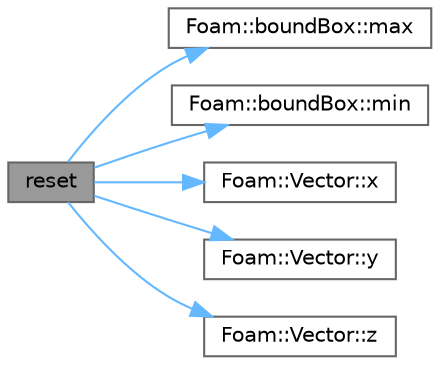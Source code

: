 digraph "reset"
{
 // LATEX_PDF_SIZE
  bgcolor="transparent";
  edge [fontname=Helvetica,fontsize=10,labelfontname=Helvetica,labelfontsize=10];
  node [fontname=Helvetica,fontsize=10,shape=box,height=0.2,width=0.4];
  rankdir="LR";
  Node1 [id="Node000001",label="reset",height=0.2,width=0.4,color="gray40", fillcolor="grey60", style="filled", fontcolor="black",tooltip=" "];
  Node1 -> Node2 [id="edge1_Node000001_Node000002",color="steelblue1",style="solid",tooltip=" "];
  Node2 [id="Node000002",label="Foam::boundBox::max",height=0.2,width=0.4,color="grey40", fillcolor="white", style="filled",URL="$classFoam_1_1boundBox.html#a17d8f3e89095c68c21efffcd5cf0e890",tooltip=" "];
  Node1 -> Node3 [id="edge2_Node000001_Node000003",color="steelblue1",style="solid",tooltip=" "];
  Node3 [id="Node000003",label="Foam::boundBox::min",height=0.2,width=0.4,color="grey40", fillcolor="white", style="filled",URL="$classFoam_1_1boundBox.html#a58dae03f1410cffed025998622b45f89",tooltip=" "];
  Node1 -> Node4 [id="edge3_Node000001_Node000004",color="steelblue1",style="solid",tooltip=" "];
  Node4 [id="Node000004",label="Foam::Vector::x",height=0.2,width=0.4,color="grey40", fillcolor="white", style="filled",URL="$classFoam_1_1Vector.html#a2205741a9f44a2e8c691ab2cbb98e316",tooltip=" "];
  Node1 -> Node5 [id="edge4_Node000001_Node000005",color="steelblue1",style="solid",tooltip=" "];
  Node5 [id="Node000005",label="Foam::Vector::y",height=0.2,width=0.4,color="grey40", fillcolor="white", style="filled",URL="$classFoam_1_1Vector.html#ad2231d9dcc64d3253c943761f97be4eb",tooltip=" "];
  Node1 -> Node6 [id="edge5_Node000001_Node000006",color="steelblue1",style="solid",tooltip=" "];
  Node6 [id="Node000006",label="Foam::Vector::z",height=0.2,width=0.4,color="grey40", fillcolor="white", style="filled",URL="$classFoam_1_1Vector.html#a42ce2e0d5b751b4ca8a1c51927c78e53",tooltip=" "];
}
